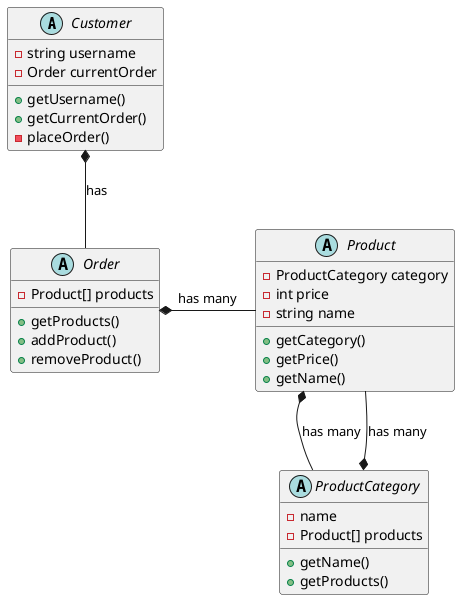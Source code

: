 @startuml
'https://plantuml.com/class-diagram

abstract class Customer {
    - string username
    - Order currentOrder
    + getUsername()
    + getCurrentOrder()
    - placeOrder()
}


abstract class Order {
    - Product[] products
    + getProducts()
    + addProduct()
    + removeProduct()
}


abstract class Product {
    - ProductCategory category
    - int price
    - string name
    + getCategory()
    + getPrice()
    + getName()
}


abstract class ProductCategory {
    - name
    - Product[] products
    + getName()
    + getProducts()
}


Customer *-- Order: has
Order *- Product: has many
Product *-- ProductCategory: has many
Product --* ProductCategory: has many


@enduml
